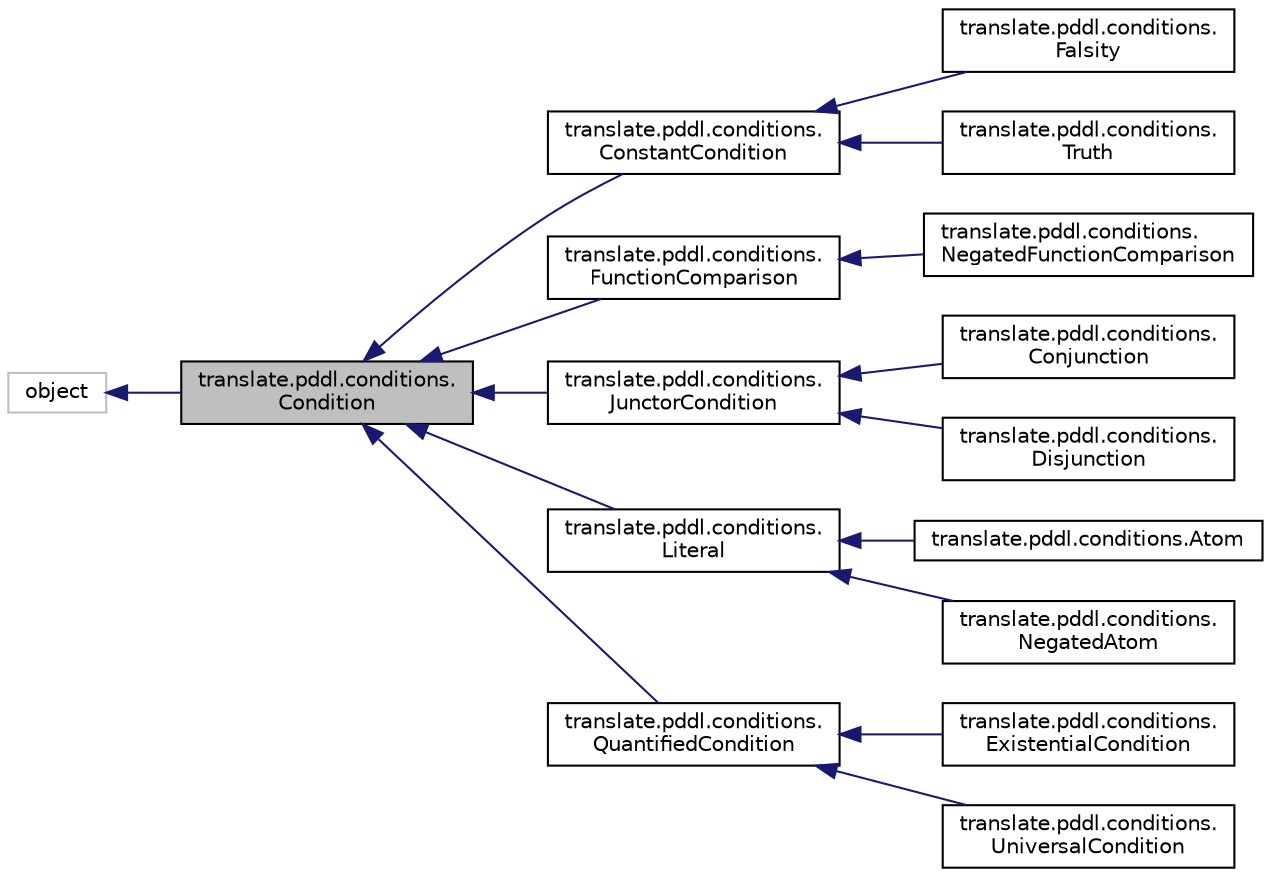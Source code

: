 digraph "translate.pddl.conditions.Condition"
{
  edge [fontname="Helvetica",fontsize="10",labelfontname="Helvetica",labelfontsize="10"];
  node [fontname="Helvetica",fontsize="10",shape=record];
  rankdir="LR";
  Node1 [label="translate.pddl.conditions.\lCondition",height=0.2,width=0.4,color="black", fillcolor="grey75", style="filled", fontcolor="black"];
  Node2 -> Node1 [dir="back",color="midnightblue",fontsize="10",style="solid",fontname="Helvetica"];
  Node2 [label="object",height=0.2,width=0.4,color="grey75", fillcolor="white", style="filled"];
  Node1 -> Node3 [dir="back",color="midnightblue",fontsize="10",style="solid",fontname="Helvetica"];
  Node3 [label="translate.pddl.conditions.\lConstantCondition",height=0.2,width=0.4,color="black", fillcolor="white", style="filled",URL="$classtranslate_1_1pddl_1_1conditions_1_1ConstantCondition.html"];
  Node3 -> Node4 [dir="back",color="midnightblue",fontsize="10",style="solid",fontname="Helvetica"];
  Node4 [label="translate.pddl.conditions.\lFalsity",height=0.2,width=0.4,color="black", fillcolor="white", style="filled",URL="$classtranslate_1_1pddl_1_1conditions_1_1Falsity.html"];
  Node3 -> Node5 [dir="back",color="midnightblue",fontsize="10",style="solid",fontname="Helvetica"];
  Node5 [label="translate.pddl.conditions.\lTruth",height=0.2,width=0.4,color="black", fillcolor="white", style="filled",URL="$classtranslate_1_1pddl_1_1conditions_1_1Truth.html"];
  Node1 -> Node6 [dir="back",color="midnightblue",fontsize="10",style="solid",fontname="Helvetica"];
  Node6 [label="translate.pddl.conditions.\lFunctionComparison",height=0.2,width=0.4,color="black", fillcolor="white", style="filled",URL="$classtranslate_1_1pddl_1_1conditions_1_1FunctionComparison.html"];
  Node6 -> Node7 [dir="back",color="midnightblue",fontsize="10",style="solid",fontname="Helvetica"];
  Node7 [label="translate.pddl.conditions.\lNegatedFunctionComparison",height=0.2,width=0.4,color="black", fillcolor="white", style="filled",URL="$classtranslate_1_1pddl_1_1conditions_1_1NegatedFunctionComparison.html"];
  Node1 -> Node8 [dir="back",color="midnightblue",fontsize="10",style="solid",fontname="Helvetica"];
  Node8 [label="translate.pddl.conditions.\lJunctorCondition",height=0.2,width=0.4,color="black", fillcolor="white", style="filled",URL="$classtranslate_1_1pddl_1_1conditions_1_1JunctorCondition.html"];
  Node8 -> Node9 [dir="back",color="midnightblue",fontsize="10",style="solid",fontname="Helvetica"];
  Node9 [label="translate.pddl.conditions.\lConjunction",height=0.2,width=0.4,color="black", fillcolor="white", style="filled",URL="$classtranslate_1_1pddl_1_1conditions_1_1Conjunction.html"];
  Node8 -> Node10 [dir="back",color="midnightblue",fontsize="10",style="solid",fontname="Helvetica"];
  Node10 [label="translate.pddl.conditions.\lDisjunction",height=0.2,width=0.4,color="black", fillcolor="white", style="filled",URL="$classtranslate_1_1pddl_1_1conditions_1_1Disjunction.html"];
  Node1 -> Node11 [dir="back",color="midnightblue",fontsize="10",style="solid",fontname="Helvetica"];
  Node11 [label="translate.pddl.conditions.\lLiteral",height=0.2,width=0.4,color="black", fillcolor="white", style="filled",URL="$classtranslate_1_1pddl_1_1conditions_1_1Literal.html"];
  Node11 -> Node12 [dir="back",color="midnightblue",fontsize="10",style="solid",fontname="Helvetica"];
  Node12 [label="translate.pddl.conditions.Atom",height=0.2,width=0.4,color="black", fillcolor="white", style="filled",URL="$classtranslate_1_1pddl_1_1conditions_1_1Atom.html"];
  Node11 -> Node13 [dir="back",color="midnightblue",fontsize="10",style="solid",fontname="Helvetica"];
  Node13 [label="translate.pddl.conditions.\lNegatedAtom",height=0.2,width=0.4,color="black", fillcolor="white", style="filled",URL="$classtranslate_1_1pddl_1_1conditions_1_1NegatedAtom.html"];
  Node1 -> Node14 [dir="back",color="midnightblue",fontsize="10",style="solid",fontname="Helvetica"];
  Node14 [label="translate.pddl.conditions.\lQuantifiedCondition",height=0.2,width=0.4,color="black", fillcolor="white", style="filled",URL="$classtranslate_1_1pddl_1_1conditions_1_1QuantifiedCondition.html"];
  Node14 -> Node15 [dir="back",color="midnightblue",fontsize="10",style="solid",fontname="Helvetica"];
  Node15 [label="translate.pddl.conditions.\lExistentialCondition",height=0.2,width=0.4,color="black", fillcolor="white", style="filled",URL="$classtranslate_1_1pddl_1_1conditions_1_1ExistentialCondition.html"];
  Node14 -> Node16 [dir="back",color="midnightblue",fontsize="10",style="solid",fontname="Helvetica"];
  Node16 [label="translate.pddl.conditions.\lUniversalCondition",height=0.2,width=0.4,color="black", fillcolor="white", style="filled",URL="$classtranslate_1_1pddl_1_1conditions_1_1UniversalCondition.html"];
}
